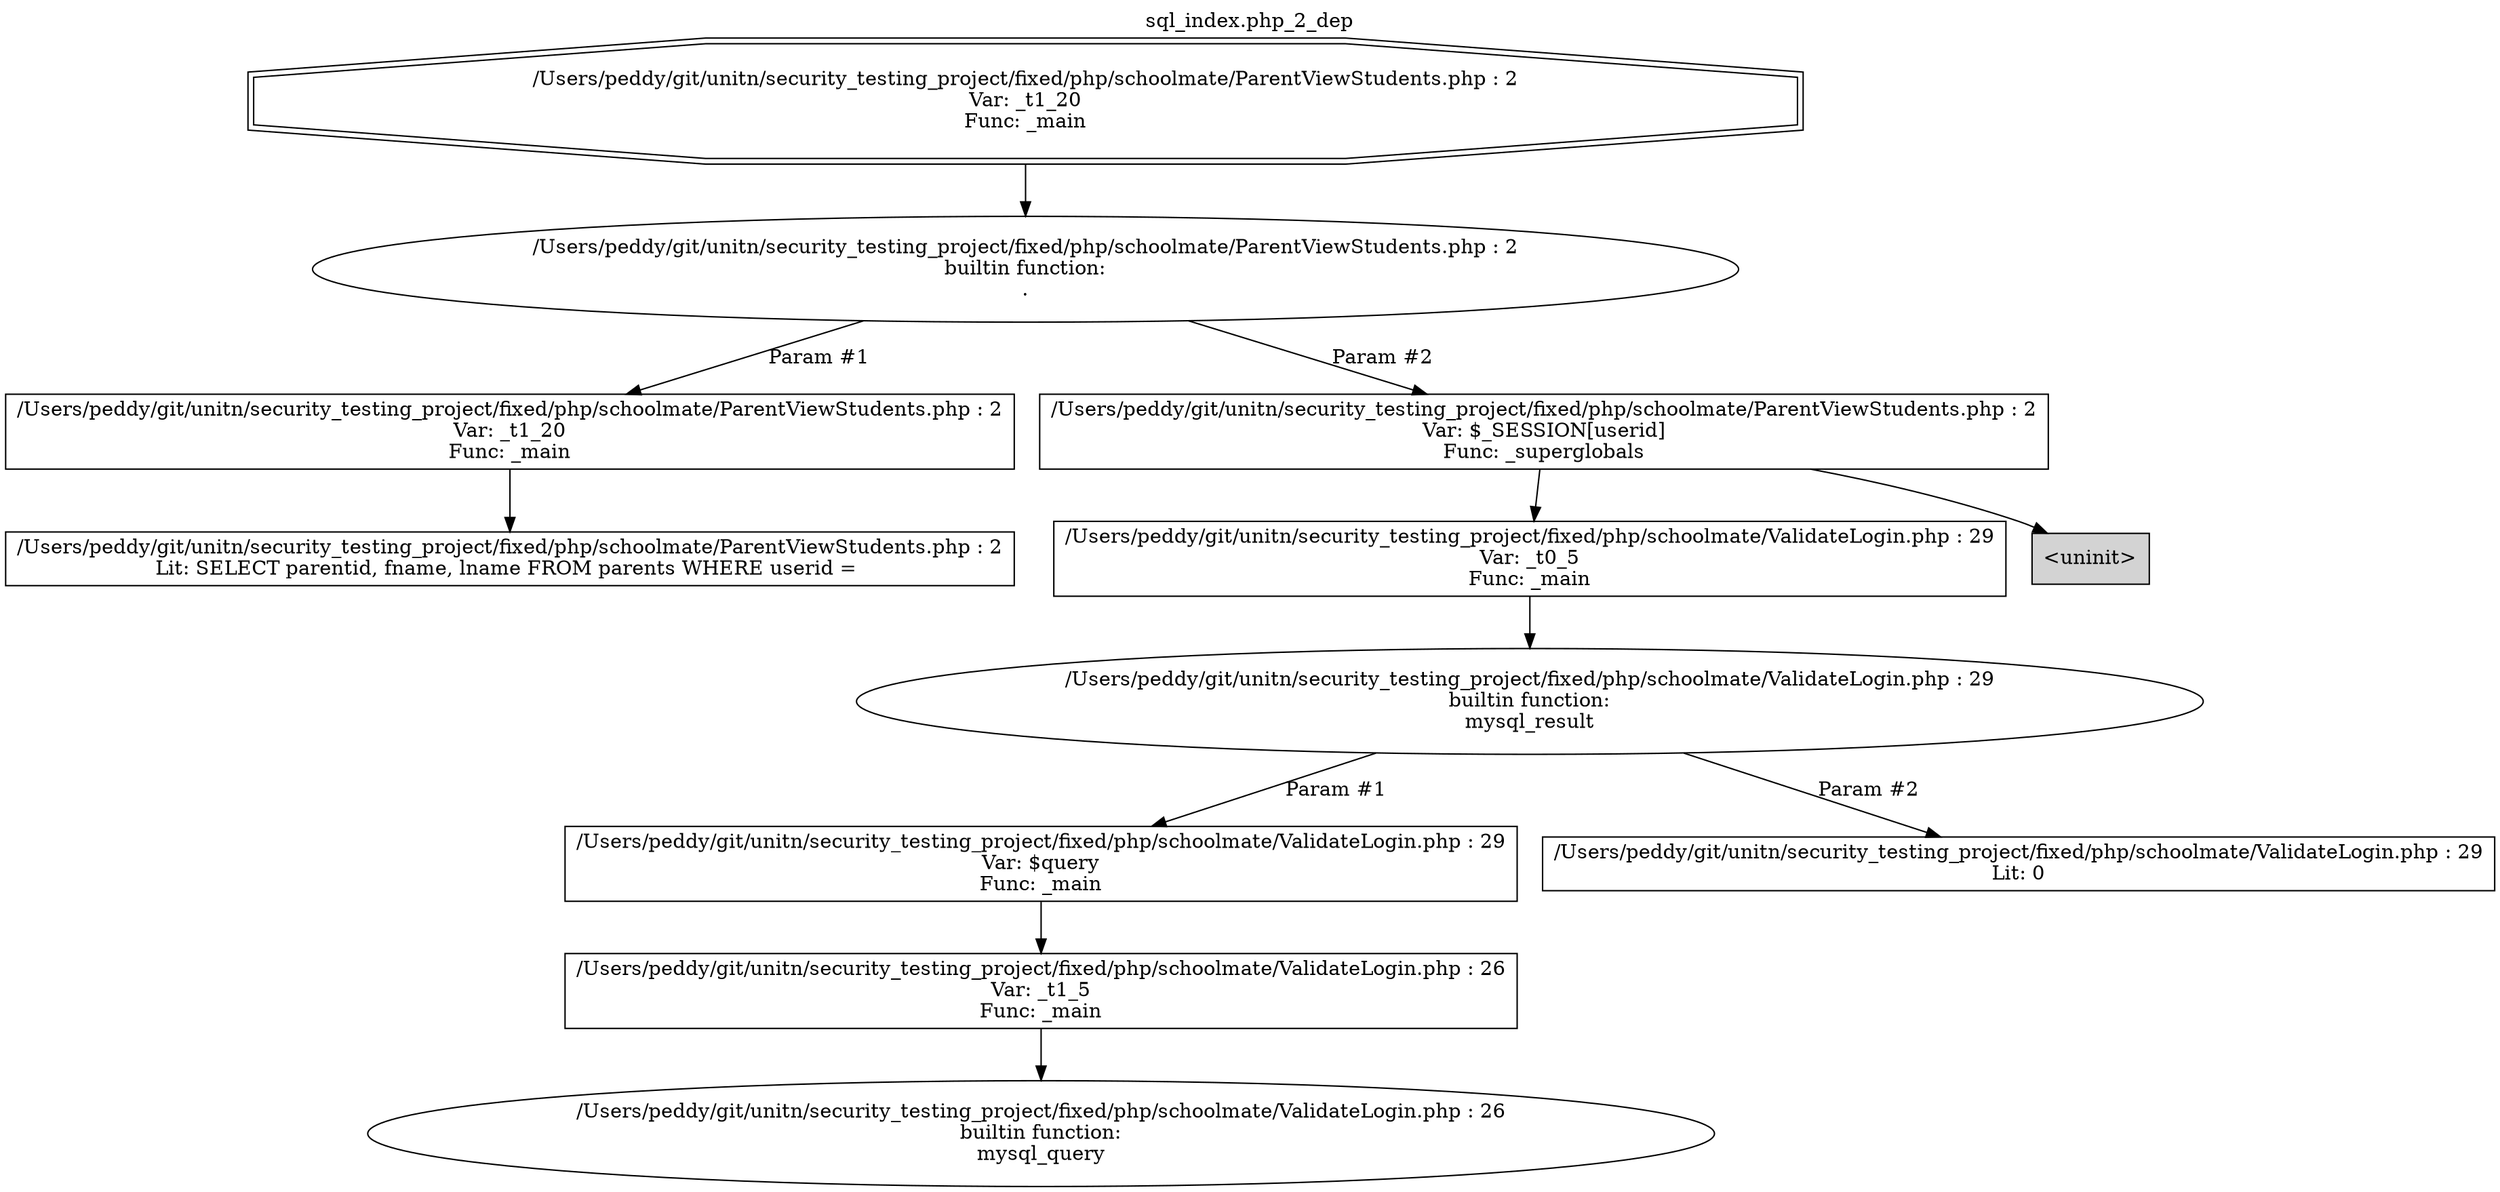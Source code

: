 digraph cfg {
  label="sql_index.php_2_dep";
  labelloc=t;
  n1 [shape=doubleoctagon, label="/Users/peddy/git/unitn/security_testing_project/fixed/php/schoolmate/ParentViewStudents.php : 2\nVar: _t1_20\nFunc: _main\n"];
  n2 [shape=ellipse, label="/Users/peddy/git/unitn/security_testing_project/fixed/php/schoolmate/ParentViewStudents.php : 2\nbuiltin function:\n.\n"];
  n3 [shape=box, label="/Users/peddy/git/unitn/security_testing_project/fixed/php/schoolmate/ParentViewStudents.php : 2\nVar: _t1_20\nFunc: _main\n"];
  n4 [shape=box, label="/Users/peddy/git/unitn/security_testing_project/fixed/php/schoolmate/ParentViewStudents.php : 2\nLit: SELECT parentid, fname, lname FROM parents WHERE userid = \n"];
  n5 [shape=box, label="/Users/peddy/git/unitn/security_testing_project/fixed/php/schoolmate/ParentViewStudents.php : 2\nVar: $_SESSION[userid]\nFunc: _superglobals\n"];
  n6 [shape=box, label="/Users/peddy/git/unitn/security_testing_project/fixed/php/schoolmate/ValidateLogin.php : 29\nVar: _t0_5\nFunc: _main\n"];
  n7 [shape=ellipse, label="/Users/peddy/git/unitn/security_testing_project/fixed/php/schoolmate/ValidateLogin.php : 29\nbuiltin function:\nmysql_result\n"];
  n8 [shape=box, label="/Users/peddy/git/unitn/security_testing_project/fixed/php/schoolmate/ValidateLogin.php : 29\nVar: $query\nFunc: _main\n"];
  n9 [shape=box, label="/Users/peddy/git/unitn/security_testing_project/fixed/php/schoolmate/ValidateLogin.php : 26\nVar: _t1_5\nFunc: _main\n"];
  n10 [shape=ellipse, label="/Users/peddy/git/unitn/security_testing_project/fixed/php/schoolmate/ValidateLogin.php : 26\nbuiltin function:\nmysql_query\n"];
  n11 [shape=box, label="/Users/peddy/git/unitn/security_testing_project/fixed/php/schoolmate/ValidateLogin.php : 29\nLit: 0\n"];
  n12 [shape=box, label="<uninit>",style=filled];
  n1 -> n2;
  n3 -> n4;
  n2 -> n3[label="Param #1"];
  n2 -> n5[label="Param #2"];
  n6 -> n7;
  n9 -> n10;
  n8 -> n9;
  n7 -> n8[label="Param #1"];
  n7 -> n11[label="Param #2"];
  n5 -> n6;
  n5 -> n12;
}
